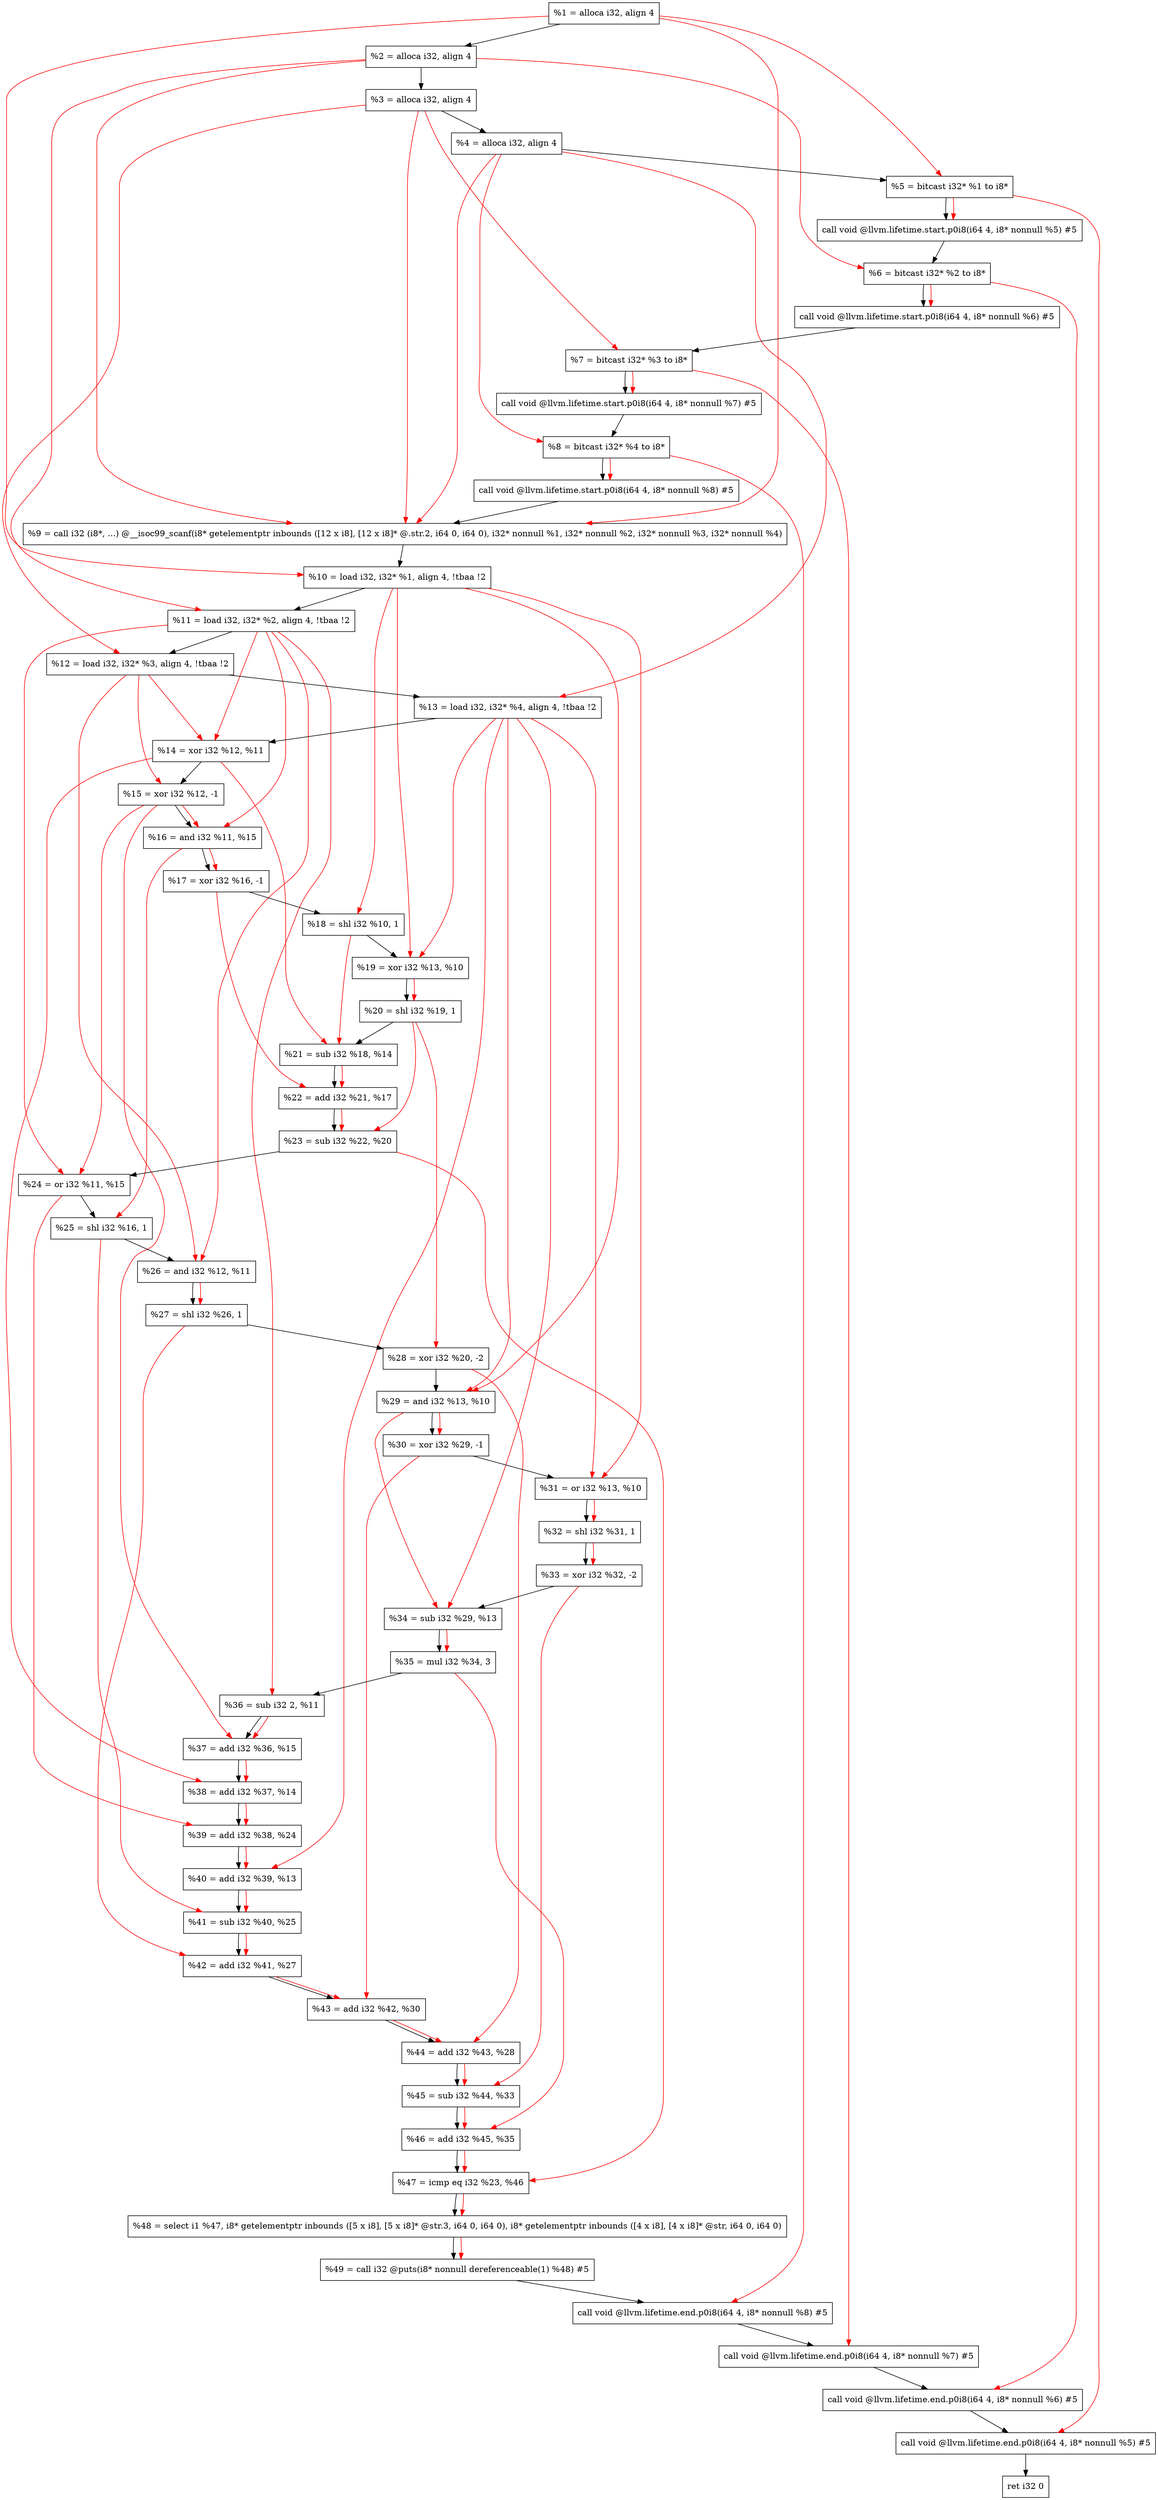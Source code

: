 digraph "DFG for'main' function" {
	Node0x22dd7f8[shape=record, label="  %1 = alloca i32, align 4"];
	Node0x22dd878[shape=record, label="  %2 = alloca i32, align 4"];
	Node0x22dd908[shape=record, label="  %3 = alloca i32, align 4"];
	Node0x22dd968[shape=record, label="  %4 = alloca i32, align 4"];
	Node0x22dda18[shape=record, label="  %5 = bitcast i32* %1 to i8*"];
	Node0x22dde48[shape=record, label="  call void @llvm.lifetime.start.p0i8(i64 4, i8* nonnull %5) #5"];
	Node0x22ddf28[shape=record, label="  %6 = bitcast i32* %2 to i8*"];
	Node0x22de028[shape=record, label="  call void @llvm.lifetime.start.p0i8(i64 4, i8* nonnull %6) #5"];
	Node0x22de0e8[shape=record, label="  %7 = bitcast i32* %3 to i8*"];
	Node0x22de198[shape=record, label="  call void @llvm.lifetime.start.p0i8(i64 4, i8* nonnull %7) #5"];
	Node0x22de258[shape=record, label="  %8 = bitcast i32* %4 to i8*"];
	Node0x22de308[shape=record, label="  call void @llvm.lifetime.start.p0i8(i64 4, i8* nonnull %8) #5"];
	Node0x22d8a20[shape=record, label="  %9 = call i32 (i8*, ...) @__isoc99_scanf(i8* getelementptr inbounds ([12 x i8], [12 x i8]* @.str.2, i64 0, i64 0), i32* nonnull %1, i32* nonnull %2, i32* nonnull %3, i32* nonnull %4)"];
	Node0x22de508[shape=record, label="  %10 = load i32, i32* %1, align 4, !tbaa !2"];
	Node0x22df478[shape=record, label="  %11 = load i32, i32* %2, align 4, !tbaa !2"];
	Node0x22dfae8[shape=record, label="  %12 = load i32, i32* %3, align 4, !tbaa !2"];
	Node0x22dfb48[shape=record, label="  %13 = load i32, i32* %4, align 4, !tbaa !2"];
	Node0x22dfbc0[shape=record, label="  %14 = xor i32 %12, %11"];
	Node0x22dfc30[shape=record, label="  %15 = xor i32 %12, -1"];
	Node0x22dfca0[shape=record, label="  %16 = and i32 %11, %15"];
	Node0x22dfd10[shape=record, label="  %17 = xor i32 %16, -1"];
	Node0x22dfd80[shape=record, label="  %18 = shl i32 %10, 1"];
	Node0x22dfdf0[shape=record, label="  %19 = xor i32 %13, %10"];
	Node0x22dfe60[shape=record, label="  %20 = shl i32 %19, 1"];
	Node0x22dfed0[shape=record, label="  %21 = sub i32 %18, %14"];
	Node0x22dff40[shape=record, label="  %22 = add i32 %21, %17"];
	Node0x22dffb0[shape=record, label="  %23 = sub i32 %22, %20"];
	Node0x22e0020[shape=record, label="  %24 = or i32 %11, %15"];
	Node0x22e0090[shape=record, label="  %25 = shl i32 %16, 1"];
	Node0x22e0100[shape=record, label="  %26 = and i32 %12, %11"];
	Node0x22e0170[shape=record, label="  %27 = shl i32 %26, 1"];
	Node0x22e01e0[shape=record, label="  %28 = xor i32 %20, -2"];
	Node0x22e0250[shape=record, label="  %29 = and i32 %13, %10"];
	Node0x22e02c0[shape=record, label="  %30 = xor i32 %29, -1"];
	Node0x22e0330[shape=record, label="  %31 = or i32 %13, %10"];
	Node0x22e03a0[shape=record, label="  %32 = shl i32 %31, 1"];
	Node0x22e0410[shape=record, label="  %33 = xor i32 %32, -2"];
	Node0x22e0480[shape=record, label="  %34 = sub i32 %29, %13"];
	Node0x22e04f0[shape=record, label="  %35 = mul i32 %34, 3"];
	Node0x22e0560[shape=record, label="  %36 = sub i32 2, %11"];
	Node0x22e05d0[shape=record, label="  %37 = add i32 %36, %15"];
	Node0x22e0640[shape=record, label="  %38 = add i32 %37, %14"];
	Node0x22e06b0[shape=record, label="  %39 = add i32 %38, %24"];
	Node0x22e0720[shape=record, label="  %40 = add i32 %39, %13"];
	Node0x22e0790[shape=record, label="  %41 = sub i32 %40, %25"];
	Node0x22e0800[shape=record, label="  %42 = add i32 %41, %27"];
	Node0x22e0870[shape=record, label="  %43 = add i32 %42, %30"];
	Node0x22e08e0[shape=record, label="  %44 = add i32 %43, %28"];
	Node0x22e0950[shape=record, label="  %45 = sub i32 %44, %33"];
	Node0x22e09c0[shape=record, label="  %46 = add i32 %45, %35"];
	Node0x22e0a30[shape=record, label="  %47 = icmp eq i32 %23, %46"];
	Node0x227d8b8[shape=record, label="  %48 = select i1 %47, i8* getelementptr inbounds ([5 x i8], [5 x i8]* @str.3, i64 0, i64 0), i8* getelementptr inbounds ([4 x i8], [4 x i8]* @str, i64 0, i64 0)"];
	Node0x22e0ac0[shape=record, label="  %49 = call i32 @puts(i8* nonnull dereferenceable(1) %48) #5"];
	Node0x22e0d68[shape=record, label="  call void @llvm.lifetime.end.p0i8(i64 4, i8* nonnull %8) #5"];
	Node0x22e0ec8[shape=record, label="  call void @llvm.lifetime.end.p0i8(i64 4, i8* nonnull %7) #5"];
	Node0x22e0fd8[shape=record, label="  call void @llvm.lifetime.end.p0i8(i64 4, i8* nonnull %6) #5"];
	Node0x22e10e8[shape=record, label="  call void @llvm.lifetime.end.p0i8(i64 4, i8* nonnull %5) #5"];
	Node0x22e11a8[shape=record, label="  ret i32 0"];
	Node0x22dd7f8 -> Node0x22dd878;
	Node0x22dd878 -> Node0x22dd908;
	Node0x22dd908 -> Node0x22dd968;
	Node0x22dd968 -> Node0x22dda18;
	Node0x22dda18 -> Node0x22dde48;
	Node0x22dde48 -> Node0x22ddf28;
	Node0x22ddf28 -> Node0x22de028;
	Node0x22de028 -> Node0x22de0e8;
	Node0x22de0e8 -> Node0x22de198;
	Node0x22de198 -> Node0x22de258;
	Node0x22de258 -> Node0x22de308;
	Node0x22de308 -> Node0x22d8a20;
	Node0x22d8a20 -> Node0x22de508;
	Node0x22de508 -> Node0x22df478;
	Node0x22df478 -> Node0x22dfae8;
	Node0x22dfae8 -> Node0x22dfb48;
	Node0x22dfb48 -> Node0x22dfbc0;
	Node0x22dfbc0 -> Node0x22dfc30;
	Node0x22dfc30 -> Node0x22dfca0;
	Node0x22dfca0 -> Node0x22dfd10;
	Node0x22dfd10 -> Node0x22dfd80;
	Node0x22dfd80 -> Node0x22dfdf0;
	Node0x22dfdf0 -> Node0x22dfe60;
	Node0x22dfe60 -> Node0x22dfed0;
	Node0x22dfed0 -> Node0x22dff40;
	Node0x22dff40 -> Node0x22dffb0;
	Node0x22dffb0 -> Node0x22e0020;
	Node0x22e0020 -> Node0x22e0090;
	Node0x22e0090 -> Node0x22e0100;
	Node0x22e0100 -> Node0x22e0170;
	Node0x22e0170 -> Node0x22e01e0;
	Node0x22e01e0 -> Node0x22e0250;
	Node0x22e0250 -> Node0x22e02c0;
	Node0x22e02c0 -> Node0x22e0330;
	Node0x22e0330 -> Node0x22e03a0;
	Node0x22e03a0 -> Node0x22e0410;
	Node0x22e0410 -> Node0x22e0480;
	Node0x22e0480 -> Node0x22e04f0;
	Node0x22e04f0 -> Node0x22e0560;
	Node0x22e0560 -> Node0x22e05d0;
	Node0x22e05d0 -> Node0x22e0640;
	Node0x22e0640 -> Node0x22e06b0;
	Node0x22e06b0 -> Node0x22e0720;
	Node0x22e0720 -> Node0x22e0790;
	Node0x22e0790 -> Node0x22e0800;
	Node0x22e0800 -> Node0x22e0870;
	Node0x22e0870 -> Node0x22e08e0;
	Node0x22e08e0 -> Node0x22e0950;
	Node0x22e0950 -> Node0x22e09c0;
	Node0x22e09c0 -> Node0x22e0a30;
	Node0x22e0a30 -> Node0x227d8b8;
	Node0x227d8b8 -> Node0x22e0ac0;
	Node0x22e0ac0 -> Node0x22e0d68;
	Node0x22e0d68 -> Node0x22e0ec8;
	Node0x22e0ec8 -> Node0x22e0fd8;
	Node0x22e0fd8 -> Node0x22e10e8;
	Node0x22e10e8 -> Node0x22e11a8;
edge [color=red]
	Node0x22dd7f8 -> Node0x22dda18;
	Node0x22dda18 -> Node0x22dde48;
	Node0x22dd878 -> Node0x22ddf28;
	Node0x22ddf28 -> Node0x22de028;
	Node0x22dd908 -> Node0x22de0e8;
	Node0x22de0e8 -> Node0x22de198;
	Node0x22dd968 -> Node0x22de258;
	Node0x22de258 -> Node0x22de308;
	Node0x22dd7f8 -> Node0x22d8a20;
	Node0x22dd878 -> Node0x22d8a20;
	Node0x22dd908 -> Node0x22d8a20;
	Node0x22dd968 -> Node0x22d8a20;
	Node0x22dd7f8 -> Node0x22de508;
	Node0x22dd878 -> Node0x22df478;
	Node0x22dd908 -> Node0x22dfae8;
	Node0x22dd968 -> Node0x22dfb48;
	Node0x22dfae8 -> Node0x22dfbc0;
	Node0x22df478 -> Node0x22dfbc0;
	Node0x22dfae8 -> Node0x22dfc30;
	Node0x22df478 -> Node0x22dfca0;
	Node0x22dfc30 -> Node0x22dfca0;
	Node0x22dfca0 -> Node0x22dfd10;
	Node0x22de508 -> Node0x22dfd80;
	Node0x22dfb48 -> Node0x22dfdf0;
	Node0x22de508 -> Node0x22dfdf0;
	Node0x22dfdf0 -> Node0x22dfe60;
	Node0x22dfd80 -> Node0x22dfed0;
	Node0x22dfbc0 -> Node0x22dfed0;
	Node0x22dfed0 -> Node0x22dff40;
	Node0x22dfd10 -> Node0x22dff40;
	Node0x22dff40 -> Node0x22dffb0;
	Node0x22dfe60 -> Node0x22dffb0;
	Node0x22df478 -> Node0x22e0020;
	Node0x22dfc30 -> Node0x22e0020;
	Node0x22dfca0 -> Node0x22e0090;
	Node0x22dfae8 -> Node0x22e0100;
	Node0x22df478 -> Node0x22e0100;
	Node0x22e0100 -> Node0x22e0170;
	Node0x22dfe60 -> Node0x22e01e0;
	Node0x22dfb48 -> Node0x22e0250;
	Node0x22de508 -> Node0x22e0250;
	Node0x22e0250 -> Node0x22e02c0;
	Node0x22dfb48 -> Node0x22e0330;
	Node0x22de508 -> Node0x22e0330;
	Node0x22e0330 -> Node0x22e03a0;
	Node0x22e03a0 -> Node0x22e0410;
	Node0x22e0250 -> Node0x22e0480;
	Node0x22dfb48 -> Node0x22e0480;
	Node0x22e0480 -> Node0x22e04f0;
	Node0x22df478 -> Node0x22e0560;
	Node0x22e0560 -> Node0x22e05d0;
	Node0x22dfc30 -> Node0x22e05d0;
	Node0x22e05d0 -> Node0x22e0640;
	Node0x22dfbc0 -> Node0x22e0640;
	Node0x22e0640 -> Node0x22e06b0;
	Node0x22e0020 -> Node0x22e06b0;
	Node0x22e06b0 -> Node0x22e0720;
	Node0x22dfb48 -> Node0x22e0720;
	Node0x22e0720 -> Node0x22e0790;
	Node0x22e0090 -> Node0x22e0790;
	Node0x22e0790 -> Node0x22e0800;
	Node0x22e0170 -> Node0x22e0800;
	Node0x22e0800 -> Node0x22e0870;
	Node0x22e02c0 -> Node0x22e0870;
	Node0x22e0870 -> Node0x22e08e0;
	Node0x22e01e0 -> Node0x22e08e0;
	Node0x22e08e0 -> Node0x22e0950;
	Node0x22e0410 -> Node0x22e0950;
	Node0x22e0950 -> Node0x22e09c0;
	Node0x22e04f0 -> Node0x22e09c0;
	Node0x22dffb0 -> Node0x22e0a30;
	Node0x22e09c0 -> Node0x22e0a30;
	Node0x22e0a30 -> Node0x227d8b8;
	Node0x227d8b8 -> Node0x22e0ac0;
	Node0x22de258 -> Node0x22e0d68;
	Node0x22de0e8 -> Node0x22e0ec8;
	Node0x22ddf28 -> Node0x22e0fd8;
	Node0x22dda18 -> Node0x22e10e8;
}

